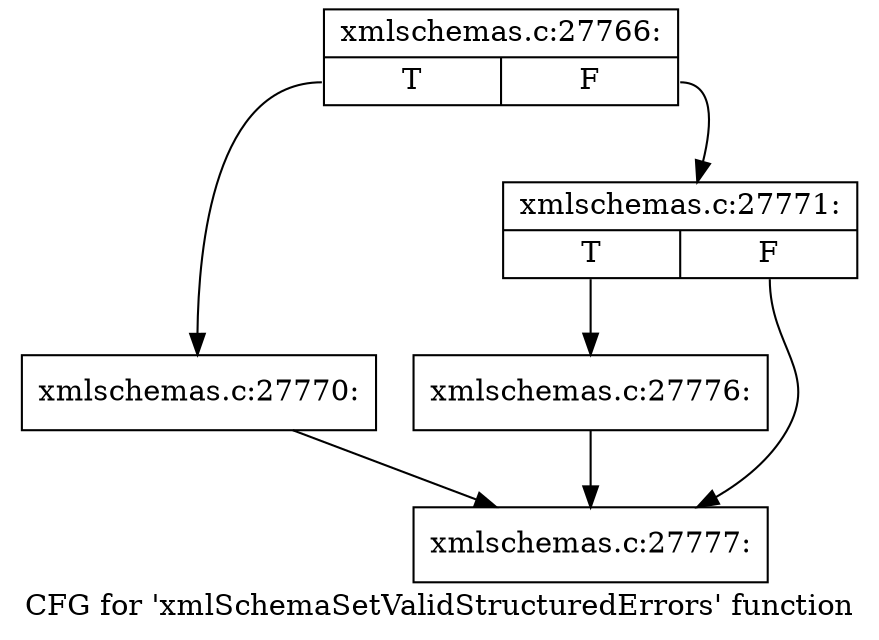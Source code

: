 digraph "CFG for 'xmlSchemaSetValidStructuredErrors' function" {
	label="CFG for 'xmlSchemaSetValidStructuredErrors' function";

	Node0x4e59b20 [shape=record,label="{xmlschemas.c:27766:|{<s0>T|<s1>F}}"];
	Node0x4e59b20:s0 -> Node0x4e5bc20;
	Node0x4e59b20:s1 -> Node0x4e5bc70;
	Node0x4e5bc20 [shape=record,label="{xmlschemas.c:27770:}"];
	Node0x4e5bc20 -> Node0x4e5cad0;
	Node0x4e5bc70 [shape=record,label="{xmlschemas.c:27771:|{<s0>T|<s1>F}}"];
	Node0x4e5bc70:s0 -> Node0x4e5ca80;
	Node0x4e5bc70:s1 -> Node0x4e5cad0;
	Node0x4e5ca80 [shape=record,label="{xmlschemas.c:27776:}"];
	Node0x4e5ca80 -> Node0x4e5cad0;
	Node0x4e5cad0 [shape=record,label="{xmlschemas.c:27777:}"];
}
